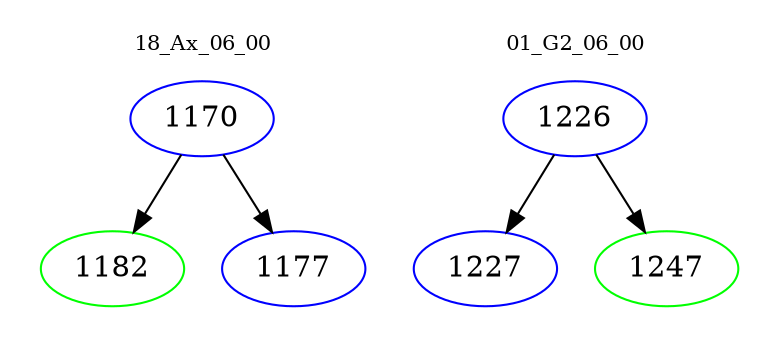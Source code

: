 digraph{
subgraph cluster_0 {
color = white
label = "18_Ax_06_00";
fontsize=10;
T0_1170 [label="1170", color="blue"]
T0_1170 -> T0_1182 [color="black"]
T0_1182 [label="1182", color="green"]
T0_1170 -> T0_1177 [color="black"]
T0_1177 [label="1177", color="blue"]
}
subgraph cluster_1 {
color = white
label = "01_G2_06_00";
fontsize=10;
T1_1226 [label="1226", color="blue"]
T1_1226 -> T1_1227 [color="black"]
T1_1227 [label="1227", color="blue"]
T1_1226 -> T1_1247 [color="black"]
T1_1247 [label="1247", color="green"]
}
}
